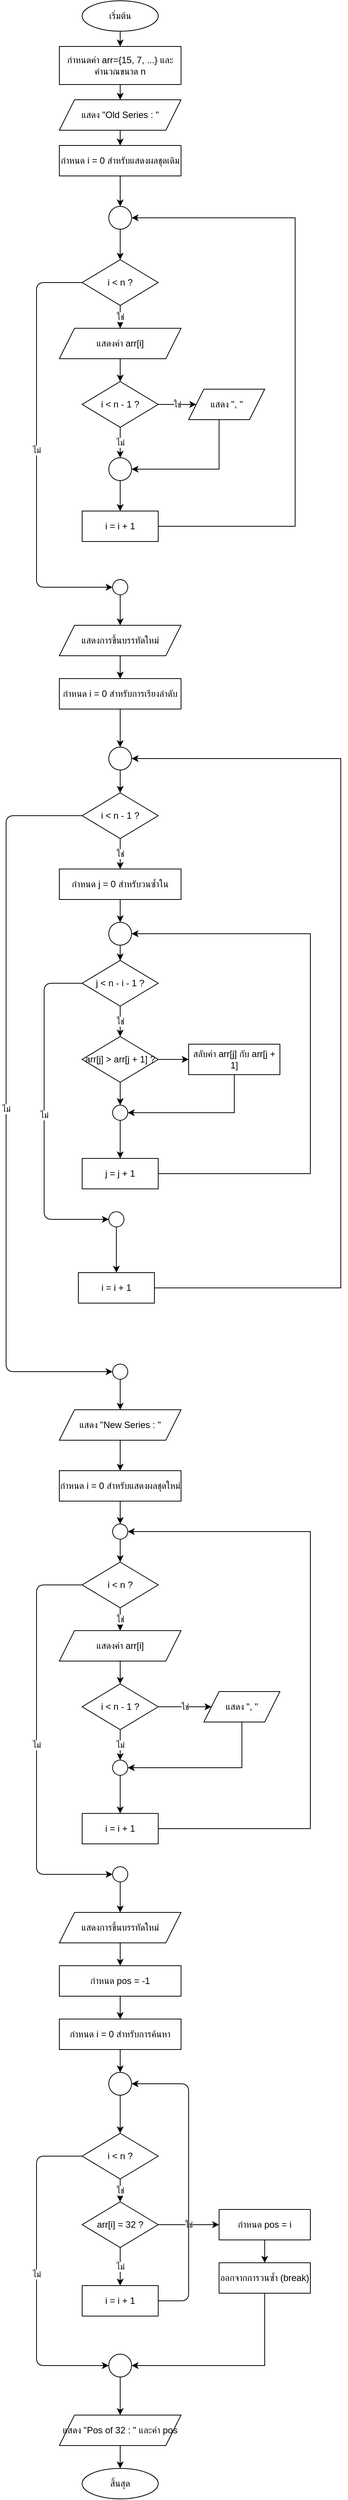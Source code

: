 <mxfile version="28.2.5">
  <diagram name="Page-1" id="Ra3N6cfHhkFCgmvxl-Xl">
    <mxGraphModel grid="1" page="1" gridSize="10" guides="1" tooltips="1" connect="1" arrows="1" fold="1" pageScale="1" pageWidth="850" pageHeight="1100" math="0" shadow="0">
      <root>
        <mxCell id="0" />
        <mxCell id="1" parent="0" />
        <mxCell id="2" value="เริ่มต้น" style="ellipse;whiteSpace=wrap;html=1;" vertex="1" parent="1">
          <mxGeometry x="340" y="120" width="100" height="40" as="geometry" />
        </mxCell>
        <mxCell id="3" value="กำหนดค่า arr={15, 7, ...} และคำนวณขนาด n" style="rounded=0;whiteSpace=wrap;html=1;" vertex="1" parent="1">
          <mxGeometry x="310" y="180" width="160" height="50" as="geometry" />
        </mxCell>
        <mxCell id="4" value="แสดง &quot;Old Series : &quot;" style="shape=parallelogram;perimeter=parallelogramPerimeter;whiteSpace=wrap;html=1;fixedSize=1;" vertex="1" parent="1">
          <mxGeometry x="310" y="250" width="160" height="40" as="geometry" />
        </mxCell>
        <mxCell id="WzsOCUm1U-lIkB2MyEJJ-84" value="" style="edgeStyle=orthogonalEdgeStyle;rounded=0;orthogonalLoop=1;jettySize=auto;html=1;" edge="1" parent="1" source="5" target="WzsOCUm1U-lIkB2MyEJJ-83">
          <mxGeometry relative="1" as="geometry" />
        </mxCell>
        <mxCell id="5" value="กำหนด i = 0 สำหรับแสดงผลชุดเดิม" style="rounded=0;whiteSpace=wrap;html=1;" vertex="1" parent="1">
          <mxGeometry x="310" y="310" width="160" height="40" as="geometry" />
        </mxCell>
        <mxCell id="6" value="i &lt; n ?" style="rhombus;whiteSpace=wrap;html=1;" vertex="1" parent="1">
          <mxGeometry x="340" y="460" width="100" height="60" as="geometry" />
        </mxCell>
        <mxCell id="7" value="แสดงค่า arr[i]" style="shape=parallelogram;perimeter=parallelogramPerimeter;whiteSpace=wrap;html=1;fixedSize=1;" vertex="1" parent="1">
          <mxGeometry x="310" y="550" width="160" height="40" as="geometry" />
        </mxCell>
        <mxCell id="8" value="i &lt; n - 1 ?" style="rhombus;whiteSpace=wrap;html=1;" vertex="1" parent="1">
          <mxGeometry x="340" y="620" width="100" height="60" as="geometry" />
        </mxCell>
        <mxCell id="WzsOCUm1U-lIkB2MyEJJ-81" style="edgeStyle=orthogonalEdgeStyle;rounded=0;orthogonalLoop=1;jettySize=auto;html=1;entryX=1;entryY=0.5;entryDx=0;entryDy=0;" edge="1" parent="1" source="9" target="WzsOCUm1U-lIkB2MyEJJ-79">
          <mxGeometry relative="1" as="geometry">
            <Array as="points">
              <mxPoint x="520" y="735" />
            </Array>
          </mxGeometry>
        </mxCell>
        <mxCell id="9" value="แสดง &quot;, &quot;" style="shape=parallelogram;perimeter=parallelogramPerimeter;whiteSpace=wrap;html=1;fixedSize=1;" vertex="1" parent="1">
          <mxGeometry x="480" y="630" width="100" height="40" as="geometry" />
        </mxCell>
        <mxCell id="WzsOCUm1U-lIkB2MyEJJ-82" style="edgeStyle=orthogonalEdgeStyle;rounded=0;orthogonalLoop=1;jettySize=auto;html=1;entryX=1;entryY=0.5;entryDx=0;entryDy=0;" edge="1" parent="1" source="10" target="WzsOCUm1U-lIkB2MyEJJ-83">
          <mxGeometry relative="1" as="geometry">
            <mxPoint x="650.0" y="500" as="targetPoint" />
            <Array as="points">
              <mxPoint x="620" y="810" />
              <mxPoint x="620" y="405" />
            </Array>
          </mxGeometry>
        </mxCell>
        <mxCell id="10" value="i = i + 1" style="rounded=0;whiteSpace=wrap;html=1;" vertex="1" parent="1">
          <mxGeometry x="340" y="790" width="100" height="40" as="geometry" />
        </mxCell>
        <mxCell id="11" value="แสดงการขึ้นบรรทัดใหม่" style="shape=parallelogram;perimeter=parallelogramPerimeter;whiteSpace=wrap;html=1;fixedSize=1;" vertex="1" parent="1">
          <mxGeometry x="310" y="940" width="160" height="40" as="geometry" />
        </mxCell>
        <mxCell id="WzsOCUm1U-lIkB2MyEJJ-91" value="" style="edgeStyle=orthogonalEdgeStyle;rounded=0;orthogonalLoop=1;jettySize=auto;html=1;" edge="1" parent="1" source="12" target="WzsOCUm1U-lIkB2MyEJJ-90">
          <mxGeometry relative="1" as="geometry" />
        </mxCell>
        <mxCell id="12" value="กำหนด i = 0 สำหรับการเรียงลำดับ" style="rounded=0;whiteSpace=wrap;html=1;" vertex="1" parent="1">
          <mxGeometry x="310" y="1010" width="160" height="40" as="geometry" />
        </mxCell>
        <mxCell id="13" value="i &lt; n - 1 ?" style="rhombus;whiteSpace=wrap;html=1;" vertex="1" parent="1">
          <mxGeometry x="340" y="1160" width="100" height="60" as="geometry" />
        </mxCell>
        <mxCell id="WzsOCUm1U-lIkB2MyEJJ-95" value="" style="edgeStyle=orthogonalEdgeStyle;rounded=0;orthogonalLoop=1;jettySize=auto;html=1;" edge="1" parent="1" source="14" target="WzsOCUm1U-lIkB2MyEJJ-94">
          <mxGeometry relative="1" as="geometry" />
        </mxCell>
        <mxCell id="14" value="กำหนด j = 0 สำหรับวนซ้ำใน" style="rounded=0;whiteSpace=wrap;html=1;" vertex="1" parent="1">
          <mxGeometry x="310" y="1260" width="160" height="40" as="geometry" />
        </mxCell>
        <mxCell id="15" value="j &lt; n - i - 1 ?" style="rhombus;whiteSpace=wrap;html=1;" vertex="1" parent="1">
          <mxGeometry x="340" y="1380" width="100" height="60" as="geometry" />
        </mxCell>
        <mxCell id="WzsOCUm1U-lIkB2MyEJJ-93" style="edgeStyle=orthogonalEdgeStyle;rounded=0;orthogonalLoop=1;jettySize=auto;html=1;entryX=0;entryY=0.5;entryDx=0;entryDy=0;" edge="1" parent="1" source="16" target="17">
          <mxGeometry relative="1" as="geometry" />
        </mxCell>
        <mxCell id="WzsOCUm1U-lIkB2MyEJJ-99" value="" style="edgeStyle=orthogonalEdgeStyle;rounded=0;orthogonalLoop=1;jettySize=auto;html=1;" edge="1" parent="1" source="16" target="WzsOCUm1U-lIkB2MyEJJ-98">
          <mxGeometry relative="1" as="geometry" />
        </mxCell>
        <mxCell id="16" value="arr[j] &gt; arr[j + 1] ?" style="rhombus;whiteSpace=wrap;html=1;" vertex="1" parent="1">
          <mxGeometry x="340" y="1480" width="100" height="60" as="geometry" />
        </mxCell>
        <mxCell id="WzsOCUm1U-lIkB2MyEJJ-101" style="edgeStyle=orthogonalEdgeStyle;rounded=0;orthogonalLoop=1;jettySize=auto;html=1;entryX=1;entryY=0.5;entryDx=0;entryDy=0;" edge="1" parent="1" source="17" target="WzsOCUm1U-lIkB2MyEJJ-98">
          <mxGeometry relative="1" as="geometry">
            <Array as="points">
              <mxPoint x="540" y="1580" />
            </Array>
          </mxGeometry>
        </mxCell>
        <mxCell id="17" value="สลับค่า arr[j] กับ arr[j + 1]" style="rounded=0;whiteSpace=wrap;html=1;" vertex="1" parent="1">
          <mxGeometry x="480" y="1490" width="120" height="40" as="geometry" />
        </mxCell>
        <mxCell id="WzsOCUm1U-lIkB2MyEJJ-97" style="edgeStyle=orthogonalEdgeStyle;rounded=0;orthogonalLoop=1;jettySize=auto;html=1;entryX=1;entryY=0.5;entryDx=0;entryDy=0;" edge="1" parent="1" source="18" target="WzsOCUm1U-lIkB2MyEJJ-94">
          <mxGeometry relative="1" as="geometry">
            <Array as="points">
              <mxPoint x="640" y="1660" />
              <mxPoint x="640" y="1345" />
            </Array>
          </mxGeometry>
        </mxCell>
        <mxCell id="18" value="j = j + 1" style="rounded=0;whiteSpace=wrap;html=1;" vertex="1" parent="1">
          <mxGeometry x="340" y="1640" width="100" height="40" as="geometry" />
        </mxCell>
        <mxCell id="WzsOCUm1U-lIkB2MyEJJ-92" style="edgeStyle=orthogonalEdgeStyle;rounded=0;orthogonalLoop=1;jettySize=auto;html=1;entryX=1;entryY=0.5;entryDx=0;entryDy=0;" edge="1" parent="1" source="19" target="WzsOCUm1U-lIkB2MyEJJ-90">
          <mxGeometry relative="1" as="geometry">
            <Array as="points">
              <mxPoint x="680" y="1810" />
              <mxPoint x="680" y="1115" />
            </Array>
          </mxGeometry>
        </mxCell>
        <mxCell id="19" value="i = i + 1" style="rounded=0;whiteSpace=wrap;html=1;" vertex="1" parent="1">
          <mxGeometry x="335" y="1790" width="100" height="40" as="geometry" />
        </mxCell>
        <mxCell id="20" value="แสดง &quot;New Series : &quot;" style="shape=parallelogram;perimeter=parallelogramPerimeter;whiteSpace=wrap;html=1;fixedSize=1;" vertex="1" parent="1">
          <mxGeometry x="310" y="1970" width="160" height="40" as="geometry" />
        </mxCell>
        <mxCell id="WzsOCUm1U-lIkB2MyEJJ-112" value="" style="edgeStyle=orthogonalEdgeStyle;rounded=0;orthogonalLoop=1;jettySize=auto;html=1;" edge="1" parent="1" source="21" target="WzsOCUm1U-lIkB2MyEJJ-111">
          <mxGeometry relative="1" as="geometry" />
        </mxCell>
        <mxCell id="21" value="กำหนด i = 0 สำหรับแสดงผลชุดใหม่" style="rounded=0;whiteSpace=wrap;html=1;" vertex="1" parent="1">
          <mxGeometry x="310" y="2050" width="160" height="40" as="geometry" />
        </mxCell>
        <mxCell id="22" value="i &lt; n ?" style="rhombus;whiteSpace=wrap;html=1;" vertex="1" parent="1">
          <mxGeometry x="340" y="2170" width="100" height="60" as="geometry" />
        </mxCell>
        <mxCell id="23" value="แสดงค่า arr[i]" style="shape=parallelogram;perimeter=parallelogramPerimeter;whiteSpace=wrap;html=1;fixedSize=1;" vertex="1" parent="1">
          <mxGeometry x="310" y="2260" width="160" height="40" as="geometry" />
        </mxCell>
        <mxCell id="24" value="i &lt; n - 1 ?" style="rhombus;whiteSpace=wrap;html=1;" vertex="1" parent="1">
          <mxGeometry x="340" y="2330" width="100" height="60" as="geometry" />
        </mxCell>
        <mxCell id="WzsOCUm1U-lIkB2MyEJJ-109" style="edgeStyle=orthogonalEdgeStyle;rounded=0;orthogonalLoop=1;jettySize=auto;html=1;entryX=1;entryY=0.5;entryDx=0;entryDy=0;" edge="1" parent="1" source="25" target="WzsOCUm1U-lIkB2MyEJJ-108">
          <mxGeometry relative="1" as="geometry">
            <Array as="points">
              <mxPoint x="550" y="2440" />
            </Array>
          </mxGeometry>
        </mxCell>
        <mxCell id="25" value="แสดง &quot;, &quot;" style="shape=parallelogram;perimeter=parallelogramPerimeter;whiteSpace=wrap;html=1;fixedSize=1;" vertex="1" parent="1">
          <mxGeometry x="500" y="2340" width="100" height="40" as="geometry" />
        </mxCell>
        <mxCell id="WzsOCUm1U-lIkB2MyEJJ-114" style="edgeStyle=orthogonalEdgeStyle;rounded=0;orthogonalLoop=1;jettySize=auto;html=1;entryX=1;entryY=0.5;entryDx=0;entryDy=0;" edge="1" parent="1" source="26" target="WzsOCUm1U-lIkB2MyEJJ-111">
          <mxGeometry relative="1" as="geometry">
            <Array as="points">
              <mxPoint x="640" y="2520" />
              <mxPoint x="640" y="2130" />
            </Array>
          </mxGeometry>
        </mxCell>
        <mxCell id="26" value="i = i + 1" style="rounded=0;whiteSpace=wrap;html=1;" vertex="1" parent="1">
          <mxGeometry x="340" y="2500" width="100" height="40" as="geometry" />
        </mxCell>
        <mxCell id="27" value="แสดงการขึ้นบรรทัดใหม่" style="shape=parallelogram;perimeter=parallelogramPerimeter;whiteSpace=wrap;html=1;fixedSize=1;" vertex="1" parent="1">
          <mxGeometry x="310" y="2630" width="160" height="40" as="geometry" />
        </mxCell>
        <mxCell id="28" value="กำหนด pos = -1" style="rounded=0;whiteSpace=wrap;html=1;" vertex="1" parent="1">
          <mxGeometry x="310" y="2700" width="160" height="40" as="geometry" />
        </mxCell>
        <mxCell id="WzsOCUm1U-lIkB2MyEJJ-119" value="" style="edgeStyle=orthogonalEdgeStyle;rounded=0;orthogonalLoop=1;jettySize=auto;html=1;" edge="1" parent="1" source="29" target="WzsOCUm1U-lIkB2MyEJJ-118">
          <mxGeometry relative="1" as="geometry" />
        </mxCell>
        <mxCell id="29" value="กำหนด i = 0 สำหรับการค้นหา" style="rounded=0;whiteSpace=wrap;html=1;" vertex="1" parent="1">
          <mxGeometry x="310" y="2770" width="160" height="40" as="geometry" />
        </mxCell>
        <mxCell id="30" value="i &lt; n ?" style="rhombus;whiteSpace=wrap;html=1;" vertex="1" parent="1">
          <mxGeometry x="340" y="2920" width="100" height="60" as="geometry" />
        </mxCell>
        <mxCell id="31" value="arr[i] = 32 ?" style="rhombus;whiteSpace=wrap;html=1;" vertex="1" parent="1">
          <mxGeometry x="340" y="3010" width="100" height="60" as="geometry" />
        </mxCell>
        <mxCell id="32" value="กำหนด pos = i" style="rounded=0;whiteSpace=wrap;html=1;" vertex="1" parent="1">
          <mxGeometry x="520" y="3020" width="120" height="40" as="geometry" />
        </mxCell>
        <mxCell id="WzsOCUm1U-lIkB2MyEJJ-123" style="edgeStyle=orthogonalEdgeStyle;rounded=0;orthogonalLoop=1;jettySize=auto;html=1;entryX=1;entryY=0.5;entryDx=0;entryDy=0;" edge="1" parent="1" source="33" target="WzsOCUm1U-lIkB2MyEJJ-121">
          <mxGeometry relative="1" as="geometry">
            <Array as="points">
              <mxPoint x="580" y="3225" />
            </Array>
          </mxGeometry>
        </mxCell>
        <mxCell id="33" value="ออกจากการวนซ้ำ (break)" style="rounded=0;whiteSpace=wrap;html=1;" vertex="1" parent="1">
          <mxGeometry x="520" y="3090" width="120" height="40" as="geometry" />
        </mxCell>
        <mxCell id="34" value="i = i + 1" style="rounded=0;whiteSpace=wrap;html=1;" vertex="1" parent="1">
          <mxGeometry x="340" y="3120" width="100" height="40" as="geometry" />
        </mxCell>
        <mxCell id="35" value="แสดง &quot;Pos of 32 : &quot; และค่า pos" style="shape=parallelogram;perimeter=parallelogramPerimeter;whiteSpace=wrap;html=1;fixedSize=1;" vertex="1" parent="1">
          <mxGeometry x="310" y="3290" width="160" height="40" as="geometry" />
        </mxCell>
        <mxCell id="36" value="สิ้นสุด" style="ellipse;whiteSpace=wrap;html=1;" vertex="1" parent="1">
          <mxGeometry x="340" y="3360" width="100" height="40" as="geometry" />
        </mxCell>
        <mxCell id="37" value="" style="endArrow=classic;html=1;exitX=0.5;exitY=1;entryX=0.5;entryY=0;" edge="1" parent="1" source="2" target="3">
          <mxGeometry width="50" height="50" relative="1" as="geometry">
            <mxPoint x="390" y="160" as="sourcePoint" />
            <mxPoint x="390" y="210" as="targetPoint" />
          </mxGeometry>
        </mxCell>
        <mxCell id="38" value="" style="endArrow=classic;html=1;exitX=0.5;exitY=1;entryX=0.5;entryY=0;" edge="1" parent="1" source="3" target="4">
          <mxGeometry width="50" height="50" relative="1" as="geometry">
            <mxPoint x="390" y="240" as="sourcePoint" />
            <mxPoint x="390" y="290" as="targetPoint" />
          </mxGeometry>
        </mxCell>
        <mxCell id="39" value="" style="endArrow=classic;html=1;exitX=0.5;exitY=1;entryX=0.5;entryY=0;" edge="1" parent="1" source="4" target="5">
          <mxGeometry width="50" height="50" relative="1" as="geometry">
            <mxPoint x="390" y="300" as="sourcePoint" />
            <mxPoint x="390" y="350" as="targetPoint" />
          </mxGeometry>
        </mxCell>
        <mxCell id="41" value="ใช่" style="endArrow=classic;html=1;exitX=0.5;exitY=1;entryX=0.5;entryY=0;" edge="1" parent="1" source="6" target="7">
          <mxGeometry width="50" height="50" relative="1" as="geometry">
            <mxPoint x="390" y="530" as="sourcePoint" />
            <mxPoint x="390" y="580" as="targetPoint" />
          </mxGeometry>
        </mxCell>
        <mxCell id="42" value="" style="endArrow=classic;html=1;exitX=0.5;exitY=1;entryX=0.5;entryY=0;" edge="1" parent="1" source="7" target="8">
          <mxGeometry width="50" height="50" relative="1" as="geometry">
            <mxPoint x="390" y="610" as="sourcePoint" />
            <mxPoint x="390" y="660" as="targetPoint" />
          </mxGeometry>
        </mxCell>
        <mxCell id="43" value="ไม่" style="endArrow=classic;html=1;exitX=0;exitY=0.5;entryX=0;entryY=0.5;entryDx=0;entryDy=0;" edge="1" parent="1" source="6" target="WzsOCUm1U-lIkB2MyEJJ-86">
          <mxGeometry width="50" height="50" relative="1" as="geometry">
            <mxPoint x="320" y="490" as="sourcePoint" />
            <mxPoint x="320" y="800" as="targetPoint" />
            <Array as="points">
              <mxPoint x="280" y="490" />
              <mxPoint x="280" y="890" />
            </Array>
          </mxGeometry>
        </mxCell>
        <mxCell id="44" value="ใช่" style="endArrow=classic;html=1;exitX=1;exitY=0.5;entryX=0;entryY=0.5;entryDx=0;entryDy=0;" edge="1" parent="1" source="8" target="9">
          <mxGeometry width="50" height="50" relative="1" as="geometry">
            <mxPoint x="450" y="650" as="sourcePoint" />
            <mxPoint x="530" y="650" as="targetPoint" />
          </mxGeometry>
        </mxCell>
        <mxCell id="45" value="ไม่" style="endArrow=classic;html=1;exitX=0.5;exitY=1;entryX=0.5;entryY=0;entryDx=0;entryDy=0;" edge="1" parent="1" source="8" target="WzsOCUm1U-lIkB2MyEJJ-79">
          <mxGeometry width="50" height="50" relative="1" as="geometry">
            <mxPoint x="390" y="700" as="sourcePoint" />
            <mxPoint x="390" y="750" as="targetPoint" />
          </mxGeometry>
        </mxCell>
        <mxCell id="48" value="" style="endArrow=classic;html=1;exitX=0.5;exitY=1;entryX=0.5;entryY=0;" edge="1" parent="1" source="11" target="12">
          <mxGeometry width="50" height="50" relative="1" as="geometry">
            <mxPoint x="390" y="990" as="sourcePoint" />
            <mxPoint x="390" y="1040" as="targetPoint" />
          </mxGeometry>
        </mxCell>
        <mxCell id="50" value="ใช่" style="endArrow=classic;html=1;exitX=0.5;exitY=1;entryX=0.5;entryY=0;" edge="1" parent="1" source="13" target="14">
          <mxGeometry width="50" height="50" relative="1" as="geometry">
            <mxPoint x="390" y="1260" as="sourcePoint" />
            <mxPoint x="390" y="1310" as="targetPoint" />
          </mxGeometry>
        </mxCell>
        <mxCell id="51" value="ไม่" style="endArrow=classic;html=1;exitX=0;exitY=0.5;entryX=0;entryY=0.5;entryDx=0;entryDy=0;" edge="1" parent="1" source="13" target="WzsOCUm1U-lIkB2MyEJJ-89">
          <mxGeometry width="50" height="50" relative="1" as="geometry">
            <mxPoint x="310" y="1480" as="sourcePoint" />
            <mxPoint x="310" y="1990" as="targetPoint" />
            <Array as="points">
              <mxPoint x="240" y="1190" />
              <mxPoint x="240" y="1480" />
              <mxPoint x="240" y="1920" />
            </Array>
          </mxGeometry>
        </mxCell>
        <mxCell id="53" value="ใช่" style="endArrow=classic;html=1;exitX=0.5;exitY=1;entryX=0.5;entryY=0;" edge="1" parent="1" source="15" target="16">
          <mxGeometry width="50" height="50" relative="1" as="geometry">
            <mxPoint x="390" y="1450" as="sourcePoint" />
            <mxPoint x="390" y="1500" as="targetPoint" />
          </mxGeometry>
        </mxCell>
        <mxCell id="58" value="ไม่" style="endArrow=classic;html=1;exitX=0;exitY=0.5;entryX=0;entryY=0.5;entryDx=0;entryDy=0;" edge="1" parent="1" source="15" target="WzsOCUm1U-lIkB2MyEJJ-104">
          <mxGeometry width="50" height="50" relative="1" as="geometry">
            <mxPoint x="310" y="1410" as="sourcePoint" />
            <mxPoint x="310" y="1680" as="targetPoint" />
            <Array as="points">
              <mxPoint x="290" y="1410" />
              <mxPoint x="290" y="1720" />
            </Array>
          </mxGeometry>
        </mxCell>
        <mxCell id="60" value="" style="endArrow=classic;html=1;exitX=0.5;exitY=1;entryX=0.5;entryY=0;" edge="1" parent="1" source="20" target="21">
          <mxGeometry width="50" height="50" relative="1" as="geometry">
            <mxPoint x="390" y="2020" as="sourcePoint" />
            <mxPoint x="390" y="2070" as="targetPoint" />
          </mxGeometry>
        </mxCell>
        <mxCell id="62" value="ใช่" style="endArrow=classic;html=1;exitX=0.5;exitY=1;entryX=0.5;entryY=0;" edge="1" parent="1" source="22" target="23">
          <mxGeometry width="50" height="50" relative="1" as="geometry">
            <mxPoint x="390" y="2210" as="sourcePoint" />
            <mxPoint x="390" y="2260" as="targetPoint" />
          </mxGeometry>
        </mxCell>
        <mxCell id="63" value="ไม่" style="endArrow=classic;html=1;exitX=0;exitY=0.5;entryX=0;entryY=0.5;entryDx=0;entryDy=0;" edge="1" parent="1" source="22" target="WzsOCUm1U-lIkB2MyEJJ-115">
          <mxGeometry width="50" height="50" relative="1" as="geometry">
            <mxPoint x="320" y="2170" as="sourcePoint" />
            <mxPoint x="320" y="2480" as="targetPoint" />
            <Array as="points">
              <mxPoint x="280" y="2200" />
              <mxPoint x="280" y="2480" />
              <mxPoint x="280" y="2580" />
            </Array>
          </mxGeometry>
        </mxCell>
        <mxCell id="64" value="" style="endArrow=classic;html=1;exitX=0.5;exitY=1;entryX=0.5;entryY=0;" edge="1" parent="1" source="23" target="24">
          <mxGeometry width="50" height="50" relative="1" as="geometry">
            <mxPoint x="390" y="2310" as="sourcePoint" />
            <mxPoint x="390" y="2360" as="targetPoint" />
          </mxGeometry>
        </mxCell>
        <mxCell id="65" value="ใช่" style="endArrow=classic;html=1;exitX=1;exitY=0.5;entryX=0;entryY=0.5;entryDx=0;entryDy=0;" edge="1" parent="1" source="24" target="25">
          <mxGeometry width="50" height="50" relative="1" as="geometry">
            <mxPoint x="450" y="2360" as="sourcePoint" />
            <mxPoint x="530" y="2360" as="targetPoint" />
          </mxGeometry>
        </mxCell>
        <mxCell id="66" value="ไม่" style="endArrow=classic;html=1;exitX=0.5;exitY=1;entryX=0.5;entryY=0;entryDx=0;entryDy=0;" edge="1" parent="1" source="24" target="WzsOCUm1U-lIkB2MyEJJ-108">
          <mxGeometry width="50" height="50" relative="1" as="geometry">
            <mxPoint x="390" y="2410" as="sourcePoint" />
            <mxPoint x="390" y="2460" as="targetPoint" />
          </mxGeometry>
        </mxCell>
        <mxCell id="69" value="" style="endArrow=classic;html=1;exitX=0.5;exitY=1;entryX=0.5;entryY=0;" edge="1" parent="1" source="27" target="28">
          <mxGeometry width="50" height="50" relative="1" as="geometry">
            <mxPoint x="380" y="2680" as="sourcePoint" />
            <mxPoint x="380" y="2730" as="targetPoint" />
          </mxGeometry>
        </mxCell>
        <mxCell id="70" value="" style="endArrow=classic;html=1;exitX=0.5;exitY=1;entryX=0.5;entryY=0;" edge="1" parent="1" source="28" target="29">
          <mxGeometry width="50" height="50" relative="1" as="geometry">
            <mxPoint x="390" y="2760" as="sourcePoint" />
            <mxPoint x="390" y="2810" as="targetPoint" />
          </mxGeometry>
        </mxCell>
        <mxCell id="72" value="ใช่" style="endArrow=classic;html=1;exitX=0.5;exitY=1;entryX=0.5;entryY=0;" edge="1" parent="1" source="30" target="31">
          <mxGeometry width="50" height="50" relative="1" as="geometry">
            <mxPoint x="390" y="2990" as="sourcePoint" />
            <mxPoint x="390" y="3040" as="targetPoint" />
          </mxGeometry>
        </mxCell>
        <mxCell id="73" value="ไม่" style="endArrow=classic;html=1;exitX=0;exitY=0.5;entryX=0;entryY=0.5;entryDx=0;entryDy=0;" edge="1" parent="1" source="30" target="WzsOCUm1U-lIkB2MyEJJ-121">
          <mxGeometry width="50" height="50" relative="1" as="geometry">
            <mxPoint x="310" y="2950" as="sourcePoint" />
            <mxPoint x="310" y="3220" as="targetPoint" />
            <Array as="points">
              <mxPoint x="280" y="2950" />
              <mxPoint x="280" y="3225" />
            </Array>
          </mxGeometry>
        </mxCell>
        <mxCell id="74" value="ใช่" style="endArrow=classic;html=1;exitX=1;exitY=0.5;entryX=0;entryY=0.5;entryDx=0;entryDy=0;" edge="1" parent="1" source="31" target="32">
          <mxGeometry width="50" height="50" relative="1" as="geometry">
            <mxPoint x="450" y="3040" as="sourcePoint" />
            <mxPoint x="530" y="3040" as="targetPoint" />
          </mxGeometry>
        </mxCell>
        <mxCell id="75" value="ไม่" style="endArrow=classic;html=1;exitX=0.5;exitY=1;entryX=0.5;entryY=0;" edge="1" parent="1" source="31" target="34">
          <mxGeometry width="50" height="50" relative="1" as="geometry">
            <mxPoint x="390" y="3100" as="sourcePoint" />
            <mxPoint x="390" y="3150" as="targetPoint" />
          </mxGeometry>
        </mxCell>
        <mxCell id="76" value="" style="endArrow=classic;html=1;exitX=0.5;exitY=1;entryX=0.5;entryY=0;" edge="1" parent="1" source="32" target="33">
          <mxGeometry width="50" height="50" relative="1" as="geometry">
            <mxPoint x="580" y="3070" as="sourcePoint" />
            <mxPoint x="580" y="3120" as="targetPoint" />
          </mxGeometry>
        </mxCell>
        <mxCell id="78" value="" style="endArrow=classic;html=1;exitX=1;exitY=0.5;entryX=1;entryY=0.5;entryDx=0;entryDy=0;exitDx=0;exitDy=0;" edge="1" parent="1" source="34" target="WzsOCUm1U-lIkB2MyEJJ-118">
          <mxGeometry width="50" height="50" relative="1" as="geometry">
            <mxPoint x="460" y="3150" as="sourcePoint" />
            <mxPoint x="460" y="3100" as="targetPoint" />
            <Array as="points">
              <mxPoint x="480" y="3140" />
              <mxPoint x="480" y="2855" />
            </Array>
          </mxGeometry>
        </mxCell>
        <mxCell id="79" value="" style="endArrow=classic;html=1;exitX=0.5;exitY=1;entryX=0.5;entryY=0;" edge="1" parent="1" source="35" target="36">
          <mxGeometry width="50" height="50" relative="1" as="geometry">
            <mxPoint x="390" y="3340" as="sourcePoint" />
            <mxPoint x="390" y="3390" as="targetPoint" />
          </mxGeometry>
        </mxCell>
        <mxCell id="WzsOCUm1U-lIkB2MyEJJ-80" value="" style="edgeStyle=orthogonalEdgeStyle;rounded=0;orthogonalLoop=1;jettySize=auto;html=1;" edge="1" parent="1" source="WzsOCUm1U-lIkB2MyEJJ-79" target="10">
          <mxGeometry relative="1" as="geometry" />
        </mxCell>
        <mxCell id="WzsOCUm1U-lIkB2MyEJJ-79" value="" style="ellipse;whiteSpace=wrap;html=1;aspect=fixed;" vertex="1" parent="1">
          <mxGeometry x="375" y="720" width="30" height="30" as="geometry" />
        </mxCell>
        <mxCell id="WzsOCUm1U-lIkB2MyEJJ-85" value="" style="edgeStyle=orthogonalEdgeStyle;rounded=0;orthogonalLoop=1;jettySize=auto;html=1;" edge="1" parent="1" source="WzsOCUm1U-lIkB2MyEJJ-83" target="6">
          <mxGeometry relative="1" as="geometry" />
        </mxCell>
        <mxCell id="WzsOCUm1U-lIkB2MyEJJ-83" value="" style="ellipse;whiteSpace=wrap;html=1;aspect=fixed;" vertex="1" parent="1">
          <mxGeometry x="375" y="390" width="30" height="30" as="geometry" />
        </mxCell>
        <mxCell id="WzsOCUm1U-lIkB2MyEJJ-88" style="edgeStyle=orthogonalEdgeStyle;rounded=0;orthogonalLoop=1;jettySize=auto;html=1;entryX=0.5;entryY=0;entryDx=0;entryDy=0;" edge="1" parent="1" source="WzsOCUm1U-lIkB2MyEJJ-86" target="11">
          <mxGeometry relative="1" as="geometry" />
        </mxCell>
        <mxCell id="WzsOCUm1U-lIkB2MyEJJ-86" value="" style="ellipse;whiteSpace=wrap;html=1;aspect=fixed;" vertex="1" parent="1">
          <mxGeometry x="380" y="880" width="20" height="20" as="geometry" />
        </mxCell>
        <mxCell id="WzsOCUm1U-lIkB2MyEJJ-107" value="" style="edgeStyle=orthogonalEdgeStyle;rounded=0;orthogonalLoop=1;jettySize=auto;html=1;" edge="1" parent="1" source="WzsOCUm1U-lIkB2MyEJJ-89" target="20">
          <mxGeometry relative="1" as="geometry" />
        </mxCell>
        <mxCell id="WzsOCUm1U-lIkB2MyEJJ-89" value="" style="ellipse;whiteSpace=wrap;html=1;aspect=fixed;" vertex="1" parent="1">
          <mxGeometry x="380" y="1910" width="20" height="20" as="geometry" />
        </mxCell>
        <mxCell id="WzsOCUm1U-lIkB2MyEJJ-102" value="" style="edgeStyle=orthogonalEdgeStyle;rounded=0;orthogonalLoop=1;jettySize=auto;html=1;" edge="1" parent="1" source="WzsOCUm1U-lIkB2MyEJJ-90" target="13">
          <mxGeometry relative="1" as="geometry" />
        </mxCell>
        <mxCell id="WzsOCUm1U-lIkB2MyEJJ-90" value="" style="ellipse;whiteSpace=wrap;html=1;aspect=fixed;" vertex="1" parent="1">
          <mxGeometry x="375" y="1100" width="30" height="30" as="geometry" />
        </mxCell>
        <mxCell id="WzsOCUm1U-lIkB2MyEJJ-96" value="" style="edgeStyle=orthogonalEdgeStyle;rounded=0;orthogonalLoop=1;jettySize=auto;html=1;" edge="1" parent="1" source="WzsOCUm1U-lIkB2MyEJJ-94" target="15">
          <mxGeometry relative="1" as="geometry" />
        </mxCell>
        <mxCell id="WzsOCUm1U-lIkB2MyEJJ-94" value="" style="ellipse;whiteSpace=wrap;html=1;aspect=fixed;" vertex="1" parent="1">
          <mxGeometry x="375" y="1330" width="30" height="30" as="geometry" />
        </mxCell>
        <mxCell id="WzsOCUm1U-lIkB2MyEJJ-100" value="" style="edgeStyle=orthogonalEdgeStyle;rounded=0;orthogonalLoop=1;jettySize=auto;html=1;" edge="1" parent="1" source="WzsOCUm1U-lIkB2MyEJJ-98" target="18">
          <mxGeometry relative="1" as="geometry" />
        </mxCell>
        <mxCell id="WzsOCUm1U-lIkB2MyEJJ-98" value="" style="ellipse;whiteSpace=wrap;html=1;aspect=fixed;" vertex="1" parent="1">
          <mxGeometry x="380" y="1570" width="20" height="20" as="geometry" />
        </mxCell>
        <mxCell id="WzsOCUm1U-lIkB2MyEJJ-105" value="" style="edgeStyle=orthogonalEdgeStyle;rounded=0;orthogonalLoop=1;jettySize=auto;html=1;" edge="1" parent="1" source="WzsOCUm1U-lIkB2MyEJJ-104" target="19">
          <mxGeometry relative="1" as="geometry" />
        </mxCell>
        <mxCell id="WzsOCUm1U-lIkB2MyEJJ-104" value="" style="ellipse;whiteSpace=wrap;html=1;aspect=fixed;" vertex="1" parent="1">
          <mxGeometry x="375" y="1710" width="20" height="20" as="geometry" />
        </mxCell>
        <mxCell id="WzsOCUm1U-lIkB2MyEJJ-110" value="" style="edgeStyle=orthogonalEdgeStyle;rounded=0;orthogonalLoop=1;jettySize=auto;html=1;" edge="1" parent="1" source="WzsOCUm1U-lIkB2MyEJJ-108" target="26">
          <mxGeometry relative="1" as="geometry" />
        </mxCell>
        <mxCell id="WzsOCUm1U-lIkB2MyEJJ-108" value="" style="ellipse;whiteSpace=wrap;html=1;aspect=fixed;" vertex="1" parent="1">
          <mxGeometry x="380" y="2430" width="20" height="20" as="geometry" />
        </mxCell>
        <mxCell id="WzsOCUm1U-lIkB2MyEJJ-113" value="" style="edgeStyle=orthogonalEdgeStyle;rounded=0;orthogonalLoop=1;jettySize=auto;html=1;" edge="1" parent="1" source="WzsOCUm1U-lIkB2MyEJJ-111" target="22">
          <mxGeometry relative="1" as="geometry" />
        </mxCell>
        <mxCell id="WzsOCUm1U-lIkB2MyEJJ-111" value="" style="ellipse;whiteSpace=wrap;html=1;aspect=fixed;" vertex="1" parent="1">
          <mxGeometry x="380" y="2120" width="20" height="20" as="geometry" />
        </mxCell>
        <mxCell id="WzsOCUm1U-lIkB2MyEJJ-117" style="edgeStyle=orthogonalEdgeStyle;rounded=0;orthogonalLoop=1;jettySize=auto;html=1;entryX=0.5;entryY=0;entryDx=0;entryDy=0;" edge="1" parent="1" source="WzsOCUm1U-lIkB2MyEJJ-115" target="27">
          <mxGeometry relative="1" as="geometry" />
        </mxCell>
        <mxCell id="WzsOCUm1U-lIkB2MyEJJ-115" value="" style="ellipse;whiteSpace=wrap;html=1;aspect=fixed;" vertex="1" parent="1">
          <mxGeometry x="380" y="2570" width="20" height="20" as="geometry" />
        </mxCell>
        <mxCell id="WzsOCUm1U-lIkB2MyEJJ-120" value="" style="edgeStyle=orthogonalEdgeStyle;rounded=0;orthogonalLoop=1;jettySize=auto;html=1;" edge="1" parent="1" source="WzsOCUm1U-lIkB2MyEJJ-118" target="30">
          <mxGeometry relative="1" as="geometry" />
        </mxCell>
        <mxCell id="WzsOCUm1U-lIkB2MyEJJ-118" value="" style="ellipse;whiteSpace=wrap;html=1;aspect=fixed;" vertex="1" parent="1">
          <mxGeometry x="375" y="2840" width="30" height="30" as="geometry" />
        </mxCell>
        <mxCell id="WzsOCUm1U-lIkB2MyEJJ-122" value="" style="edgeStyle=orthogonalEdgeStyle;rounded=0;orthogonalLoop=1;jettySize=auto;html=1;" edge="1" parent="1" source="WzsOCUm1U-lIkB2MyEJJ-121" target="35">
          <mxGeometry relative="1" as="geometry" />
        </mxCell>
        <mxCell id="WzsOCUm1U-lIkB2MyEJJ-121" value="" style="ellipse;whiteSpace=wrap;html=1;aspect=fixed;" vertex="1" parent="1">
          <mxGeometry x="375" y="3210" width="30" height="30" as="geometry" />
        </mxCell>
      </root>
    </mxGraphModel>
  </diagram>
</mxfile>
